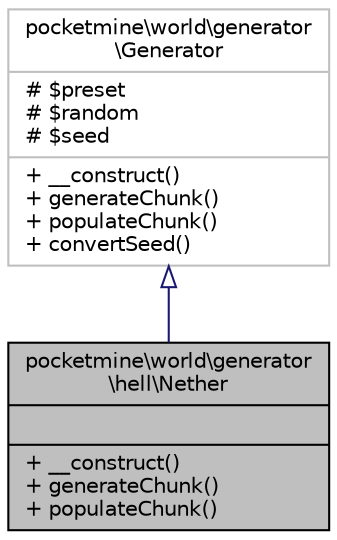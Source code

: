 digraph "pocketmine\world\generator\hell\Nether"
{
 // INTERACTIVE_SVG=YES
 // LATEX_PDF_SIZE
  edge [fontname="Helvetica",fontsize="10",labelfontname="Helvetica",labelfontsize="10"];
  node [fontname="Helvetica",fontsize="10",shape=record];
  Node1 [label="{pocketmine\\world\\generator\l\\hell\\Nether\n||+ __construct()\l+ generateChunk()\l+ populateChunk()\l}",height=0.2,width=0.4,color="black", fillcolor="grey75", style="filled", fontcolor="black",tooltip=" "];
  Node2 -> Node1 [dir="back",color="midnightblue",fontsize="10",style="solid",arrowtail="onormal",fontname="Helvetica"];
  Node2 [label="{pocketmine\\world\\generator\l\\Generator\n|# $preset\l# $random\l# $seed\l|+ __construct()\l+ generateChunk()\l+ populateChunk()\l+ convertSeed()\l}",height=0.2,width=0.4,color="grey75", fillcolor="white", style="filled",URL="$d3/df9/classpocketmine_1_1world_1_1generator_1_1_generator.html",tooltip=" "];
}
